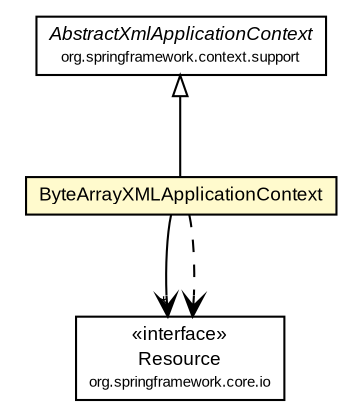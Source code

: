 #!/usr/local/bin/dot
#
# Class diagram 
# Generated by UMLGraph version R5_6-24-gf6e263 (http://www.umlgraph.org/)
#

digraph G {
	edge [fontname="arial",fontsize=10,labelfontname="arial",labelfontsize=10];
	node [fontname="arial",fontsize=10,shape=plaintext];
	nodesep=0.25;
	ranksep=0.5;
	// org.settings4j.helper.spring.ByteArrayXMLApplicationContext
	c959 [label=<<table title="org.settings4j.helper.spring.ByteArrayXMLApplicationContext" border="0" cellborder="1" cellspacing="0" cellpadding="2" port="p" bgcolor="lemonChiffon" href="./ByteArrayXMLApplicationContext.html">
		<tr><td><table border="0" cellspacing="0" cellpadding="1">
<tr><td align="center" balign="center"> ByteArrayXMLApplicationContext </td></tr>
		</table></td></tr>
		</table>>, URL="./ByteArrayXMLApplicationContext.html", fontname="arial", fontcolor="black", fontsize=9.0];
	//org.settings4j.helper.spring.ByteArrayXMLApplicationContext extends org.springframework.context.support.AbstractXmlApplicationContext
	c989:p -> c959:p [dir=back,arrowtail=empty];
	// org.settings4j.helper.spring.ByteArrayXMLApplicationContext NAVASSOC org.springframework.core.io.Resource
	c959:p -> c992:p [taillabel="", label="", headlabel="*", fontname="arial", fontcolor="black", fontsize=10.0, color="black", arrowhead=open];
	// org.settings4j.helper.spring.ByteArrayXMLApplicationContext DEPEND org.springframework.core.io.Resource
	c959:p -> c992:p [taillabel="", label="", headlabel="", fontname="arial", fontcolor="black", fontsize=10.0, color="black", arrowhead=open, style=dashed];
	// org.springframework.core.io.Resource
	c992 [label=<<table title="org.springframework.core.io.Resource" border="0" cellborder="1" cellspacing="0" cellpadding="2" port="p">
		<tr><td><table border="0" cellspacing="0" cellpadding="1">
<tr><td align="center" balign="center"> &#171;interface&#187; </td></tr>
<tr><td align="center" balign="center"> Resource </td></tr>
<tr><td align="center" balign="center"><font point-size="7.0"> org.springframework.core.io </font></td></tr>
		</table></td></tr>
		</table>>, URL="null", fontname="arial", fontcolor="black", fontsize=9.0];
	// org.springframework.context.support.AbstractXmlApplicationContext
	c989 [label=<<table title="org.springframework.context.support.AbstractXmlApplicationContext" border="0" cellborder="1" cellspacing="0" cellpadding="2" port="p">
		<tr><td><table border="0" cellspacing="0" cellpadding="1">
<tr><td align="center" balign="center"><font face="arial italic"> AbstractXmlApplicationContext </font></td></tr>
<tr><td align="center" balign="center"><font point-size="7.0"> org.springframework.context.support </font></td></tr>
		</table></td></tr>
		</table>>, URL="null", fontname="arial", fontcolor="black", fontsize=9.0];
}

